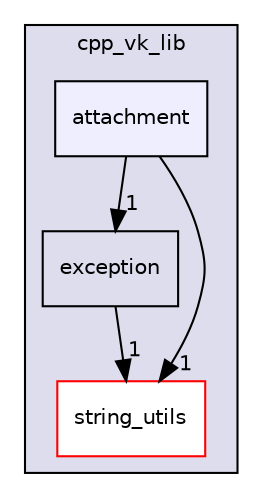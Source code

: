 digraph "attachment" {
  compound=true
  node [ fontsize="10", fontname="Helvetica"];
  edge [ labelfontsize="10", labelfontname="Helvetica"];
  subgraph clusterdir_ff8df762ee7a92ae5aae7a0c53291ef2 {
    graph [ bgcolor="#ddddee", pencolor="black", label="cpp_vk_lib" fontname="Helvetica", fontsize="10", URL="dir_ff8df762ee7a92ae5aae7a0c53291ef2.html"]
  dir_8d1dcd7c01e37a0f2f234b4aa4b62e15 [shape=box label="exception" URL="dir_8d1dcd7c01e37a0f2f234b4aa4b62e15.html"];
  dir_f4297228b4ae3479ebf3ab6b33d53f38 [shape=box label="string_utils" fillcolor="white" style="filled" color="red" URL="dir_f4297228b4ae3479ebf3ab6b33d53f38.html"];
  dir_38ea18007e72c631318107a94e52d45f [shape=box, label="attachment", style="filled", fillcolor="#eeeeff", pencolor="black", URL="dir_38ea18007e72c631318107a94e52d45f.html"];
  }
  dir_38ea18007e72c631318107a94e52d45f->dir_8d1dcd7c01e37a0f2f234b4aa4b62e15 [headlabel="1", labeldistance=1.5 headhref="dir_000006_000022.html"];
  dir_38ea18007e72c631318107a94e52d45f->dir_f4297228b4ae3479ebf3ab6b33d53f38 [headlabel="1", labeldistance=1.5 headhref="dir_000006_000019.html"];
  dir_8d1dcd7c01e37a0f2f234b4aa4b62e15->dir_f4297228b4ae3479ebf3ab6b33d53f38 [headlabel="1", labeldistance=1.5 headhref="dir_000022_000019.html"];
}
